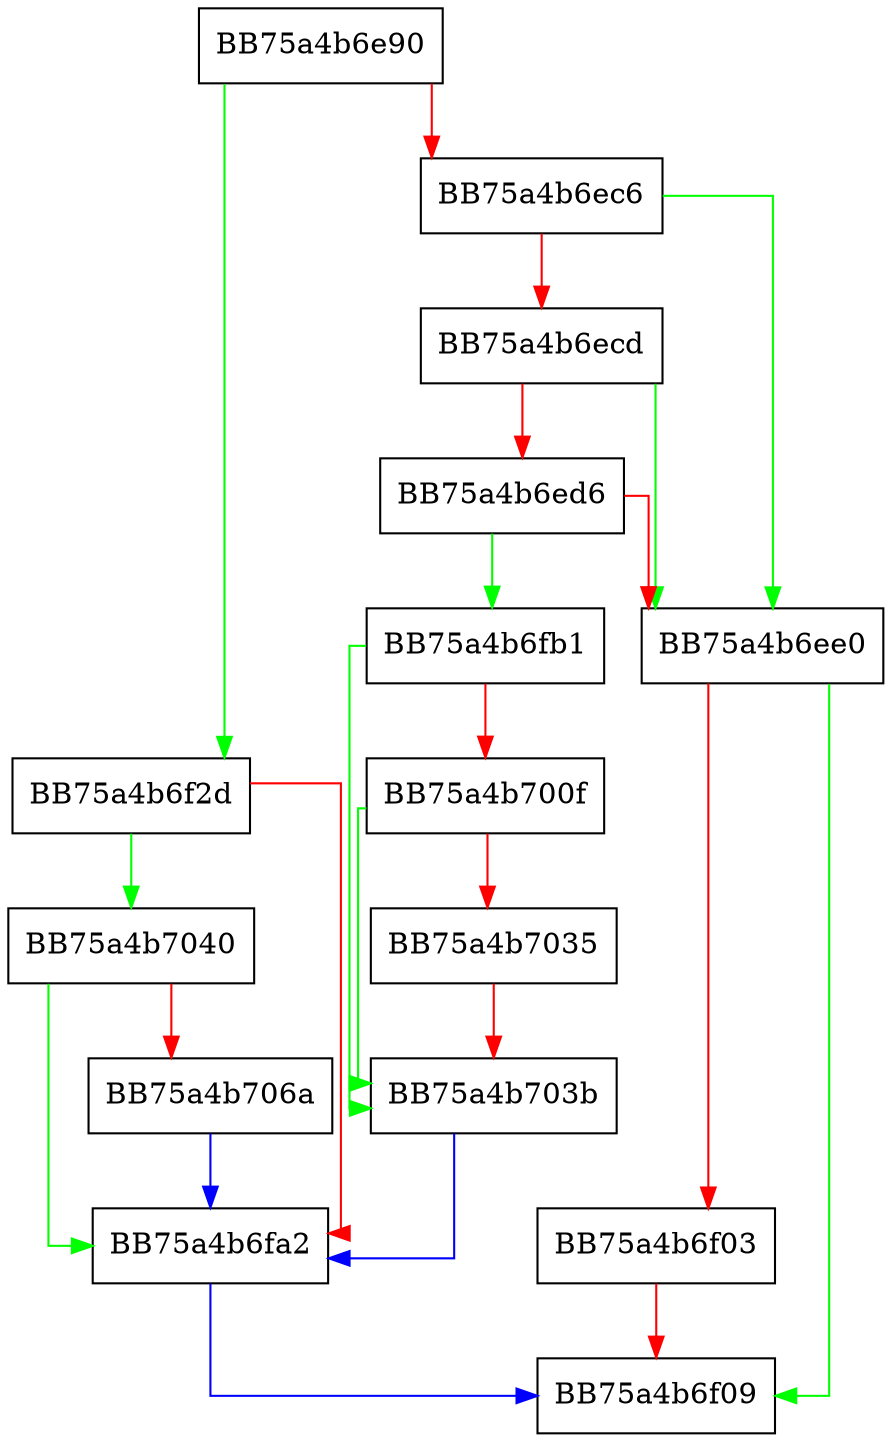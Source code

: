 digraph GetResourceCategory {
  node [shape="box"];
  graph [splines=ortho];
  BB75a4b6e90 -> BB75a4b6f2d [color="green"];
  BB75a4b6e90 -> BB75a4b6ec6 [color="red"];
  BB75a4b6ec6 -> BB75a4b6ee0 [color="green"];
  BB75a4b6ec6 -> BB75a4b6ecd [color="red"];
  BB75a4b6ecd -> BB75a4b6ee0 [color="green"];
  BB75a4b6ecd -> BB75a4b6ed6 [color="red"];
  BB75a4b6ed6 -> BB75a4b6fb1 [color="green"];
  BB75a4b6ed6 -> BB75a4b6ee0 [color="red"];
  BB75a4b6ee0 -> BB75a4b6f09 [color="green"];
  BB75a4b6ee0 -> BB75a4b6f03 [color="red"];
  BB75a4b6f03 -> BB75a4b6f09 [color="red"];
  BB75a4b6f2d -> BB75a4b7040 [color="green"];
  BB75a4b6f2d -> BB75a4b6fa2 [color="red"];
  BB75a4b6fa2 -> BB75a4b6f09 [color="blue"];
  BB75a4b6fb1 -> BB75a4b703b [color="green"];
  BB75a4b6fb1 -> BB75a4b700f [color="red"];
  BB75a4b700f -> BB75a4b703b [color="green"];
  BB75a4b700f -> BB75a4b7035 [color="red"];
  BB75a4b7035 -> BB75a4b703b [color="red"];
  BB75a4b703b -> BB75a4b6fa2 [color="blue"];
  BB75a4b7040 -> BB75a4b6fa2 [color="green"];
  BB75a4b7040 -> BB75a4b706a [color="red"];
  BB75a4b706a -> BB75a4b6fa2 [color="blue"];
}